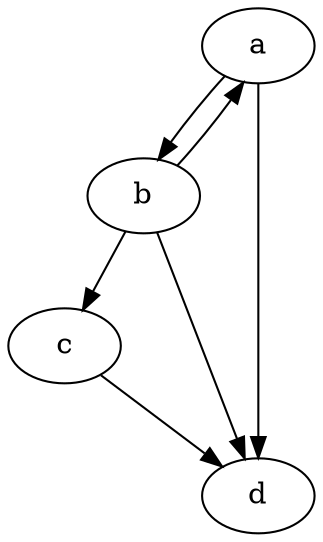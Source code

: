 digraph {
a;
b;
c;
d;
a -> b [weight=10];
b -> a [weight=5];
b -> c [weight=1];
c -> d [weight=1];
b -> d [weight=3];
a -> d [weight=46];
}
